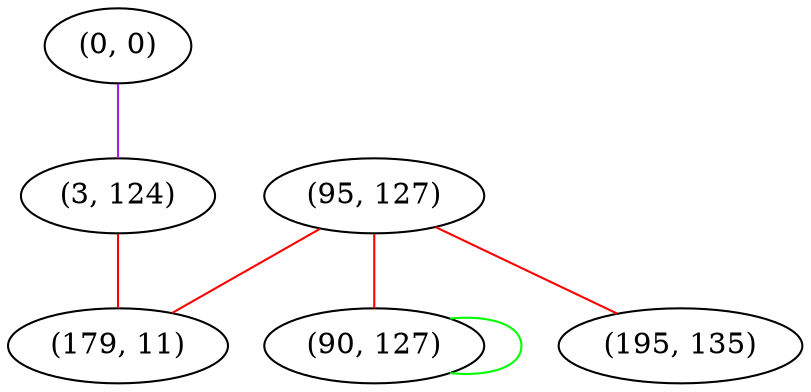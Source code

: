 graph "" {
"(0, 0)";
"(95, 127)";
"(90, 127)";
"(3, 124)";
"(195, 135)";
"(179, 11)";
"(0, 0)" -- "(3, 124)"  [color=purple, key=0, weight=4];
"(95, 127)" -- "(90, 127)"  [color=red, key=0, weight=1];
"(95, 127)" -- "(195, 135)"  [color=red, key=0, weight=1];
"(95, 127)" -- "(179, 11)"  [color=red, key=0, weight=1];
"(90, 127)" -- "(90, 127)"  [color=green, key=0, weight=2];
"(3, 124)" -- "(179, 11)"  [color=red, key=0, weight=1];
}
